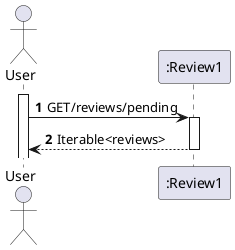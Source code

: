 @startuml
'https://plantuml.com/sequence-diagram

autonumber

autoactivate on
autonumber

actor "User" as User
participant ":Review1" as rev1

activate User

User -> rev1: GET/reviews/pending
rev1 --> User: Iterable<reviews>
@enduml